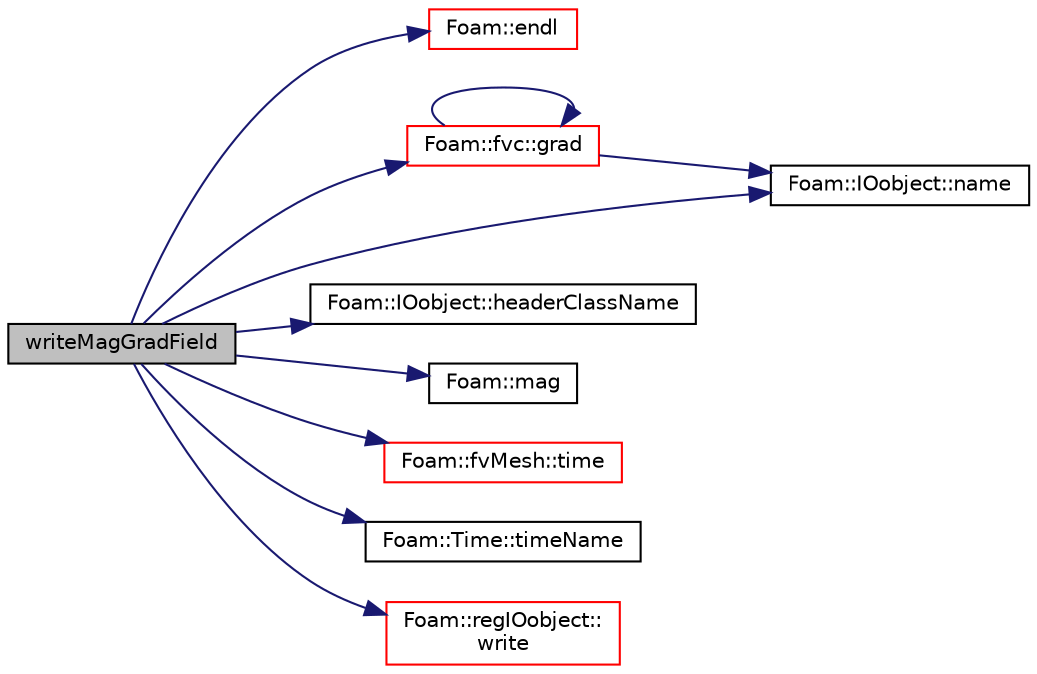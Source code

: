 digraph "writeMagGradField"
{
  bgcolor="transparent";
  edge [fontname="Helvetica",fontsize="10",labelfontname="Helvetica",labelfontsize="10"];
  node [fontname="Helvetica",fontsize="10",shape=record];
  rankdir="LR";
  Node1 [label="writeMagGradField",height=0.2,width=0.4,color="black", fillcolor="grey75", style="filled", fontcolor="black"];
  Node1 -> Node2 [color="midnightblue",fontsize="10",style="solid",fontname="Helvetica"];
  Node2 [label="Foam::endl",height=0.2,width=0.4,color="red",URL="$a10958.html#a2db8fe02a0d3909e9351bb4275b23ce4",tooltip="Add newline and flush stream. "];
  Node1 -> Node3 [color="midnightblue",fontsize="10",style="solid",fontname="Helvetica"];
  Node3 [label="Foam::fvc::grad",height=0.2,width=0.4,color="red",URL="$a10992.html#a7c00ec90ecc15ed3005255e42c52827a"];
  Node3 -> Node4 [color="midnightblue",fontsize="10",style="solid",fontname="Helvetica"];
  Node4 [label="Foam::IOobject::name",height=0.2,width=0.4,color="black",URL="$a01196.html#a75b72488d2e82151b025744974919d5d",tooltip="Return name. "];
  Node3 -> Node3 [color="midnightblue",fontsize="10",style="solid",fontname="Helvetica"];
  Node1 -> Node5 [color="midnightblue",fontsize="10",style="solid",fontname="Helvetica"];
  Node5 [label="Foam::IOobject::headerClassName",height=0.2,width=0.4,color="black",URL="$a01196.html#a88c20567fd22659923753b6b3e3966c3",tooltip="Return name of the class name read from header. "];
  Node1 -> Node6 [color="midnightblue",fontsize="10",style="solid",fontname="Helvetica"];
  Node6 [label="Foam::mag",height=0.2,width=0.4,color="black",URL="$a10958.html#a929da2a3fdcf3dacbbe0487d3a330dae"];
  Node1 -> Node4 [color="midnightblue",fontsize="10",style="solid",fontname="Helvetica"];
  Node1 -> Node7 [color="midnightblue",fontsize="10",style="solid",fontname="Helvetica"];
  Node7 [label="Foam::fvMesh::time",height=0.2,width=0.4,color="red",URL="$a00889.html#a48fcf6de2789aff6b430b5fc1a05693f",tooltip="Return the top-level database. "];
  Node1 -> Node8 [color="midnightblue",fontsize="10",style="solid",fontname="Helvetica"];
  Node8 [label="Foam::Time::timeName",height=0.2,width=0.4,color="black",URL="$a02679.html#a5ae6a110de1b22323e19a46943c7f0c1",tooltip="Return time name of given scalar time. "];
  Node1 -> Node9 [color="midnightblue",fontsize="10",style="solid",fontname="Helvetica"];
  Node9 [label="Foam::regIOobject::\lwrite",height=0.2,width=0.4,color="red",URL="$a02186.html#a6e5faa425b059eeb55cd904755791076",tooltip="Write using setting from DB. "];
}
